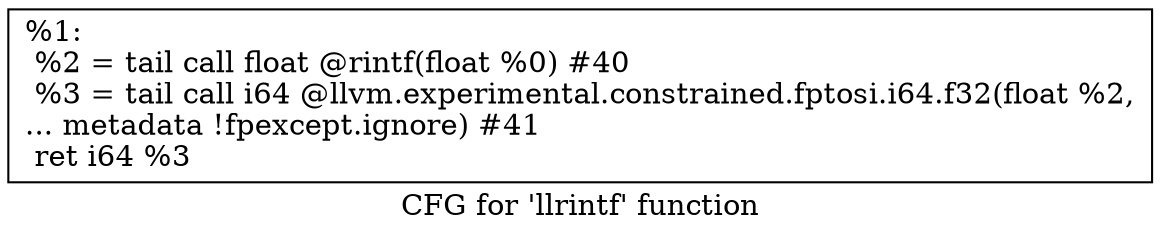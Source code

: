 digraph "CFG for 'llrintf' function" {
	label="CFG for 'llrintf' function";

	Node0x155d1b0 [shape=record,label="{%1:\l  %2 = tail call float @rintf(float %0) #40\l  %3 = tail call i64 @llvm.experimental.constrained.fptosi.i64.f32(float %2,\l... metadata !fpexcept.ignore) #41\l  ret i64 %3\l}"];
}
